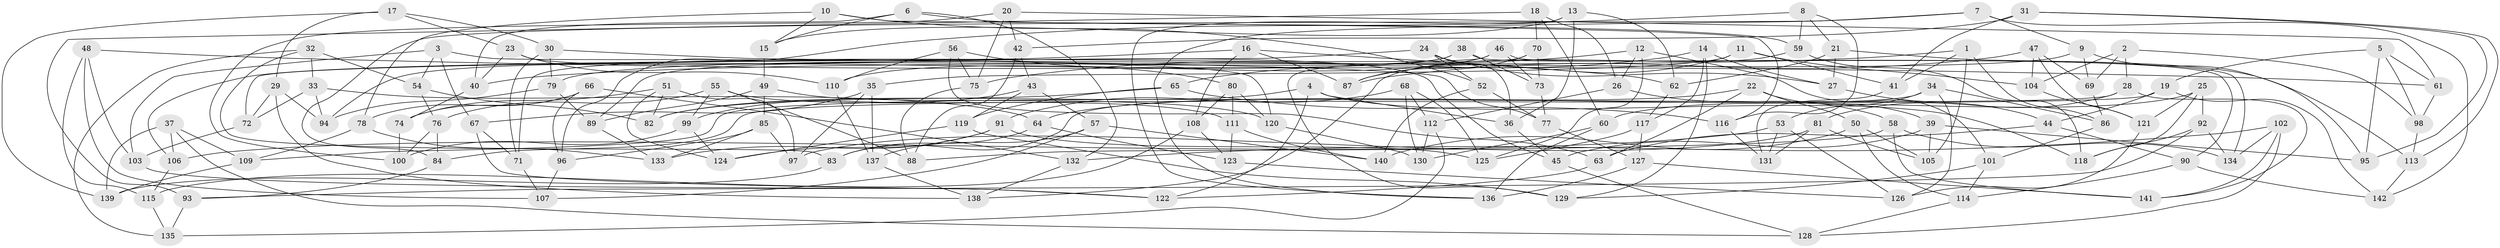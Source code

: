// Generated by graph-tools (version 1.1) at 2025/03/03/09/25 03:03:08]
// undirected, 142 vertices, 284 edges
graph export_dot {
graph [start="1"]
  node [color=gray90,style=filled];
  1;
  2;
  3;
  4;
  5;
  6;
  7;
  8;
  9;
  10;
  11;
  12;
  13;
  14;
  15;
  16;
  17;
  18;
  19;
  20;
  21;
  22;
  23;
  24;
  25;
  26;
  27;
  28;
  29;
  30;
  31;
  32;
  33;
  34;
  35;
  36;
  37;
  38;
  39;
  40;
  41;
  42;
  43;
  44;
  45;
  46;
  47;
  48;
  49;
  50;
  51;
  52;
  53;
  54;
  55;
  56;
  57;
  58;
  59;
  60;
  61;
  62;
  63;
  64;
  65;
  66;
  67;
  68;
  69;
  70;
  71;
  72;
  73;
  74;
  75;
  76;
  77;
  78;
  79;
  80;
  81;
  82;
  83;
  84;
  85;
  86;
  87;
  88;
  89;
  90;
  91;
  92;
  93;
  94;
  95;
  96;
  97;
  98;
  99;
  100;
  101;
  102;
  103;
  104;
  105;
  106;
  107;
  108;
  109;
  110;
  111;
  112;
  113;
  114;
  115;
  116;
  117;
  118;
  119;
  120;
  121;
  122;
  123;
  124;
  125;
  126;
  127;
  128;
  129;
  130;
  131;
  132;
  133;
  134;
  135;
  136;
  137;
  138;
  139;
  140;
  141;
  142;
  1 -- 105;
  1 -- 40;
  1 -- 41;
  1 -- 86;
  2 -- 104;
  2 -- 28;
  2 -- 98;
  2 -- 69;
  3 -- 103;
  3 -- 67;
  3 -- 120;
  3 -- 54;
  4 -- 36;
  4 -- 122;
  4 -- 118;
  4 -- 82;
  5 -- 95;
  5 -- 98;
  5 -- 19;
  5 -- 61;
  6 -- 59;
  6 -- 132;
  6 -- 15;
  6 -- 40;
  7 -- 9;
  7 -- 142;
  7 -- 136;
  7 -- 84;
  8 -- 96;
  8 -- 59;
  8 -- 21;
  8 -- 116;
  9 -- 69;
  9 -- 79;
  9 -- 95;
  10 -- 15;
  10 -- 52;
  10 -- 78;
  10 -- 116;
  11 -- 41;
  11 -- 87;
  11 -- 35;
  11 -- 104;
  12 -- 26;
  12 -- 125;
  12 -- 75;
  12 -- 101;
  13 -- 136;
  13 -- 62;
  13 -- 36;
  13 -- 15;
  14 -- 117;
  14 -- 129;
  14 -- 65;
  14 -- 27;
  15 -- 49;
  16 -- 108;
  16 -- 62;
  16 -- 87;
  16 -- 106;
  17 -- 29;
  17 -- 23;
  17 -- 139;
  17 -- 30;
  18 -- 26;
  18 -- 60;
  18 -- 70;
  18 -- 93;
  19 -- 44;
  19 -- 142;
  19 -- 84;
  20 -- 75;
  20 -- 42;
  20 -- 61;
  20 -- 100;
  21 -- 113;
  21 -- 27;
  21 -- 62;
  22 -- 39;
  22 -- 50;
  22 -- 63;
  22 -- 64;
  23 -- 40;
  23 -- 45;
  23 -- 110;
  24 -- 72;
  24 -- 36;
  24 -- 52;
  24 -- 27;
  25 -- 121;
  25 -- 60;
  25 -- 92;
  25 -- 118;
  26 -- 58;
  26 -- 112;
  27 -- 44;
  28 -- 81;
  28 -- 109;
  28 -- 141;
  29 -- 138;
  29 -- 94;
  29 -- 72;
  30 -- 79;
  30 -- 71;
  30 -- 77;
  31 -- 41;
  31 -- 42;
  31 -- 95;
  31 -- 113;
  32 -- 33;
  32 -- 135;
  32 -- 83;
  32 -- 54;
  33 -- 72;
  33 -- 64;
  33 -- 94;
  34 -- 126;
  34 -- 83;
  34 -- 86;
  34 -- 53;
  35 -- 97;
  35 -- 67;
  35 -- 137;
  36 -- 45;
  37 -- 106;
  37 -- 139;
  37 -- 109;
  37 -- 128;
  38 -- 89;
  38 -- 90;
  38 -- 94;
  38 -- 73;
  39 -- 105;
  39 -- 95;
  39 -- 45;
  40 -- 74;
  41 -- 131;
  42 -- 43;
  42 -- 88;
  43 -- 57;
  43 -- 119;
  43 -- 99;
  44 -- 90;
  44 -- 63;
  45 -- 128;
  46 -- 134;
  46 -- 110;
  46 -- 71;
  46 -- 73;
  47 -- 121;
  47 -- 87;
  47 -- 69;
  47 -- 104;
  48 -- 107;
  48 -- 115;
  48 -- 61;
  48 -- 103;
  49 -- 89;
  49 -- 85;
  49 -- 120;
  50 -- 105;
  50 -- 114;
  50 -- 140;
  51 -- 124;
  51 -- 74;
  51 -- 82;
  51 -- 97;
  52 -- 77;
  52 -- 140;
  53 -- 106;
  53 -- 131;
  53 -- 126;
  54 -- 76;
  54 -- 82;
  55 -- 111;
  55 -- 76;
  55 -- 88;
  55 -- 99;
  56 -- 63;
  56 -- 75;
  56 -- 80;
  56 -- 110;
  57 -- 137;
  57 -- 107;
  57 -- 140;
  58 -- 141;
  58 -- 134;
  58 -- 88;
  59 -- 118;
  59 -- 138;
  60 -- 130;
  60 -- 136;
  61 -- 98;
  62 -- 117;
  63 -- 122;
  64 -- 123;
  64 -- 83;
  65 -- 119;
  65 -- 116;
  65 -- 82;
  66 -- 132;
  66 -- 74;
  66 -- 96;
  66 -- 78;
  67 -- 71;
  67 -- 122;
  68 -- 91;
  68 -- 125;
  68 -- 130;
  68 -- 112;
  69 -- 86;
  70 -- 87;
  70 -- 129;
  70 -- 73;
  71 -- 107;
  72 -- 103;
  73 -- 77;
  74 -- 100;
  75 -- 88;
  76 -- 100;
  76 -- 84;
  77 -- 127;
  78 -- 109;
  78 -- 133;
  79 -- 89;
  79 -- 94;
  80 -- 111;
  80 -- 120;
  80 -- 108;
  81 -- 131;
  81 -- 105;
  81 -- 97;
  83 -- 139;
  84 -- 93;
  85 -- 133;
  85 -- 96;
  85 -- 97;
  86 -- 101;
  89 -- 133;
  90 -- 142;
  90 -- 114;
  91 -- 125;
  91 -- 133;
  91 -- 124;
  92 -- 118;
  92 -- 93;
  92 -- 134;
  93 -- 135;
  96 -- 107;
  98 -- 113;
  99 -- 124;
  99 -- 100;
  101 -- 114;
  101 -- 129;
  102 -- 134;
  102 -- 128;
  102 -- 132;
  102 -- 141;
  103 -- 122;
  104 -- 121;
  106 -- 115;
  108 -- 115;
  108 -- 123;
  109 -- 139;
  110 -- 137;
  111 -- 123;
  111 -- 140;
  112 -- 135;
  112 -- 130;
  113 -- 142;
  114 -- 128;
  115 -- 135;
  116 -- 131;
  117 -- 125;
  117 -- 127;
  119 -- 129;
  119 -- 124;
  120 -- 130;
  121 -- 126;
  123 -- 126;
  127 -- 141;
  127 -- 136;
  132 -- 138;
  137 -- 138;
}
